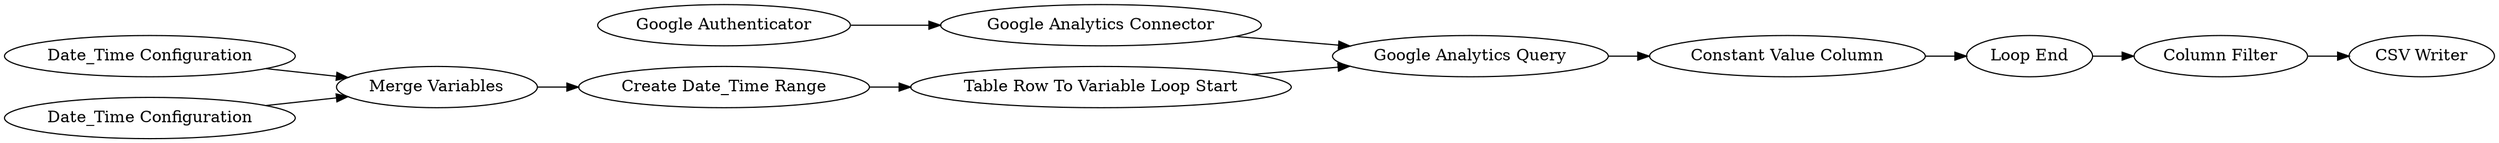 digraph {
	13 -> 15
	1 -> 2
	3 -> 14
	9 -> 11
	15 -> 16
	8 -> 3
	12 -> 8
	11 -> 12
	2 -> 3
	14 -> 13
	10 -> 11
	16 [label="CSV Writer"]
	13 [label="Loop End"]
	1 [label="Google Authenticator"]
	12 [label="Create Date_Time Range"]
	9 [label="Date_Time Configuration"]
	11 [label="Merge Variables"]
	8 [label="Table Row To Variable Loop Start"]
	15 [label="Column Filter"]
	14 [label="Constant Value Column"]
	3 [label="Google Analytics Query"]
	2 [label="Google Analytics Connector"]
	10 [label="Date_Time Configuration"]
	rankdir=LR
}
